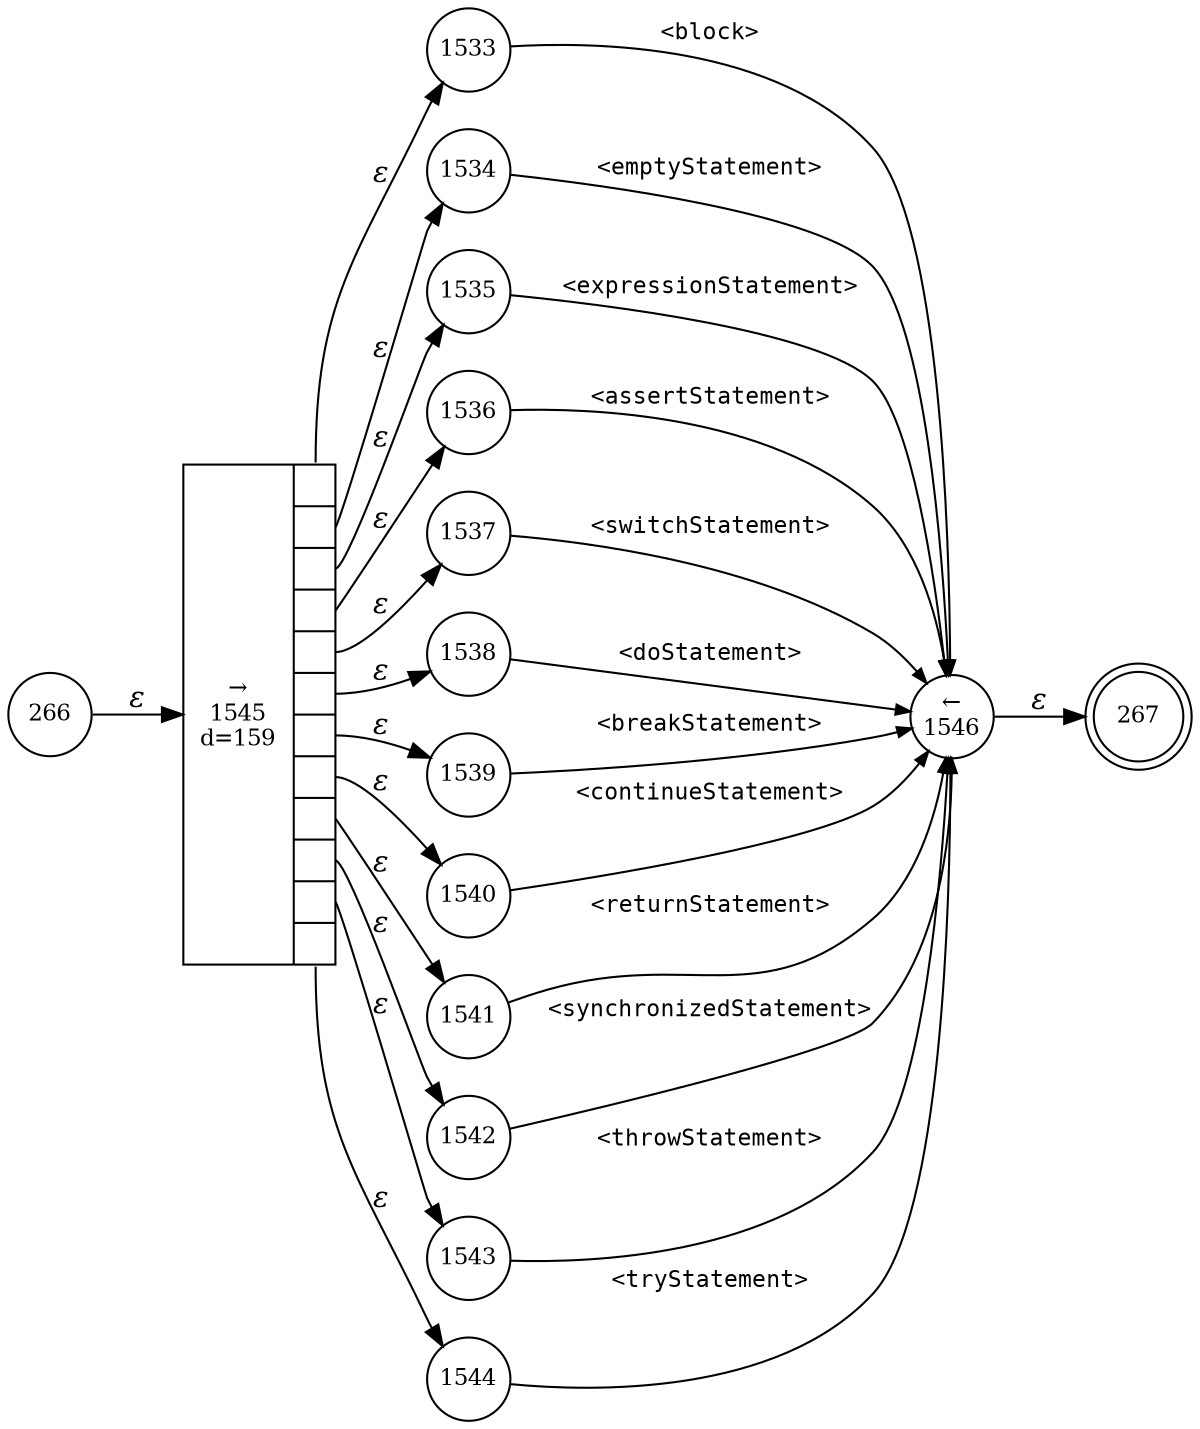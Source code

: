 digraph ATN {
rankdir=LR;
s267[fontsize=11, label="267", shape=doublecircle, fixedsize=true, width=.6];
s1536[fontsize=11,label="1536", shape=circle, fixedsize=true, width=.55, peripheries=1];
s1537[fontsize=11,label="1537", shape=circle, fixedsize=true, width=.55, peripheries=1];
s1538[fontsize=11,label="1538", shape=circle, fixedsize=true, width=.55, peripheries=1];
s1539[fontsize=11,label="1539", shape=circle, fixedsize=true, width=.55, peripheries=1];
s1540[fontsize=11,label="1540", shape=circle, fixedsize=true, width=.55, peripheries=1];
s1541[fontsize=11,label="1541", shape=circle, fixedsize=true, width=.55, peripheries=1];
s1542[fontsize=11,label="1542", shape=circle, fixedsize=true, width=.55, peripheries=1];
s1543[fontsize=11,label="1543", shape=circle, fixedsize=true, width=.55, peripheries=1];
s1544[fontsize=11,label="1544", shape=circle, fixedsize=true, width=.55, peripheries=1];
s1545[fontsize=11,label="{&rarr;\n1545\nd=159|{<p0>|<p1>|<p2>|<p3>|<p4>|<p5>|<p6>|<p7>|<p8>|<p9>|<p10>|<p11>}}", shape=record, fixedsize=false, peripheries=1];
s266[fontsize=11,label="266", shape=circle, fixedsize=true, width=.55, peripheries=1];
s1546[fontsize=11,label="&larr;\n1546", shape=circle, fixedsize=true, width=.55, peripheries=1];
s1533[fontsize=11,label="1533", shape=circle, fixedsize=true, width=.55, peripheries=1];
s1534[fontsize=11,label="1534", shape=circle, fixedsize=true, width=.55, peripheries=1];
s1535[fontsize=11,label="1535", shape=circle, fixedsize=true, width=.55, peripheries=1];
s266 -> s1545 [fontname="Times-Italic", label="&epsilon;"];
s1545:p0 -> s1533 [fontname="Times-Italic", label="&epsilon;"];
s1545:p1 -> s1534 [fontname="Times-Italic", label="&epsilon;"];
s1545:p2 -> s1535 [fontname="Times-Italic", label="&epsilon;"];
s1545:p3 -> s1536 [fontname="Times-Italic", label="&epsilon;"];
s1545:p4 -> s1537 [fontname="Times-Italic", label="&epsilon;"];
s1545:p5 -> s1538 [fontname="Times-Italic", label="&epsilon;"];
s1545:p6 -> s1539 [fontname="Times-Italic", label="&epsilon;"];
s1545:p7 -> s1540 [fontname="Times-Italic", label="&epsilon;"];
s1545:p8 -> s1541 [fontname="Times-Italic", label="&epsilon;"];
s1545:p9 -> s1542 [fontname="Times-Italic", label="&epsilon;"];
s1545:p10 -> s1543 [fontname="Times-Italic", label="&epsilon;"];
s1545:p11 -> s1544 [fontname="Times-Italic", label="&epsilon;"];
s1533 -> s1546 [fontsize=11, fontname="Courier", arrowsize=.7, label = "<block>", arrowhead = normal];
s1534 -> s1546 [fontsize=11, fontname="Courier", arrowsize=.7, label = "<emptyStatement>", arrowhead = normal];
s1535 -> s1546 [fontsize=11, fontname="Courier", arrowsize=.7, label = "<expressionStatement>", arrowhead = normal];
s1536 -> s1546 [fontsize=11, fontname="Courier", arrowsize=.7, label = "<assertStatement>", arrowhead = normal];
s1537 -> s1546 [fontsize=11, fontname="Courier", arrowsize=.7, label = "<switchStatement>", arrowhead = normal];
s1538 -> s1546 [fontsize=11, fontname="Courier", arrowsize=.7, label = "<doStatement>", arrowhead = normal];
s1539 -> s1546 [fontsize=11, fontname="Courier", arrowsize=.7, label = "<breakStatement>", arrowhead = normal];
s1540 -> s1546 [fontsize=11, fontname="Courier", arrowsize=.7, label = "<continueStatement>", arrowhead = normal];
s1541 -> s1546 [fontsize=11, fontname="Courier", arrowsize=.7, label = "<returnStatement>", arrowhead = normal];
s1542 -> s1546 [fontsize=11, fontname="Courier", arrowsize=.7, label = "<synchronizedStatement>", arrowhead = normal];
s1543 -> s1546 [fontsize=11, fontname="Courier", arrowsize=.7, label = "<throwStatement>", arrowhead = normal];
s1544 -> s1546 [fontsize=11, fontname="Courier", arrowsize=.7, label = "<tryStatement>", arrowhead = normal];
s1546 -> s267 [fontname="Times-Italic", label="&epsilon;"];
}